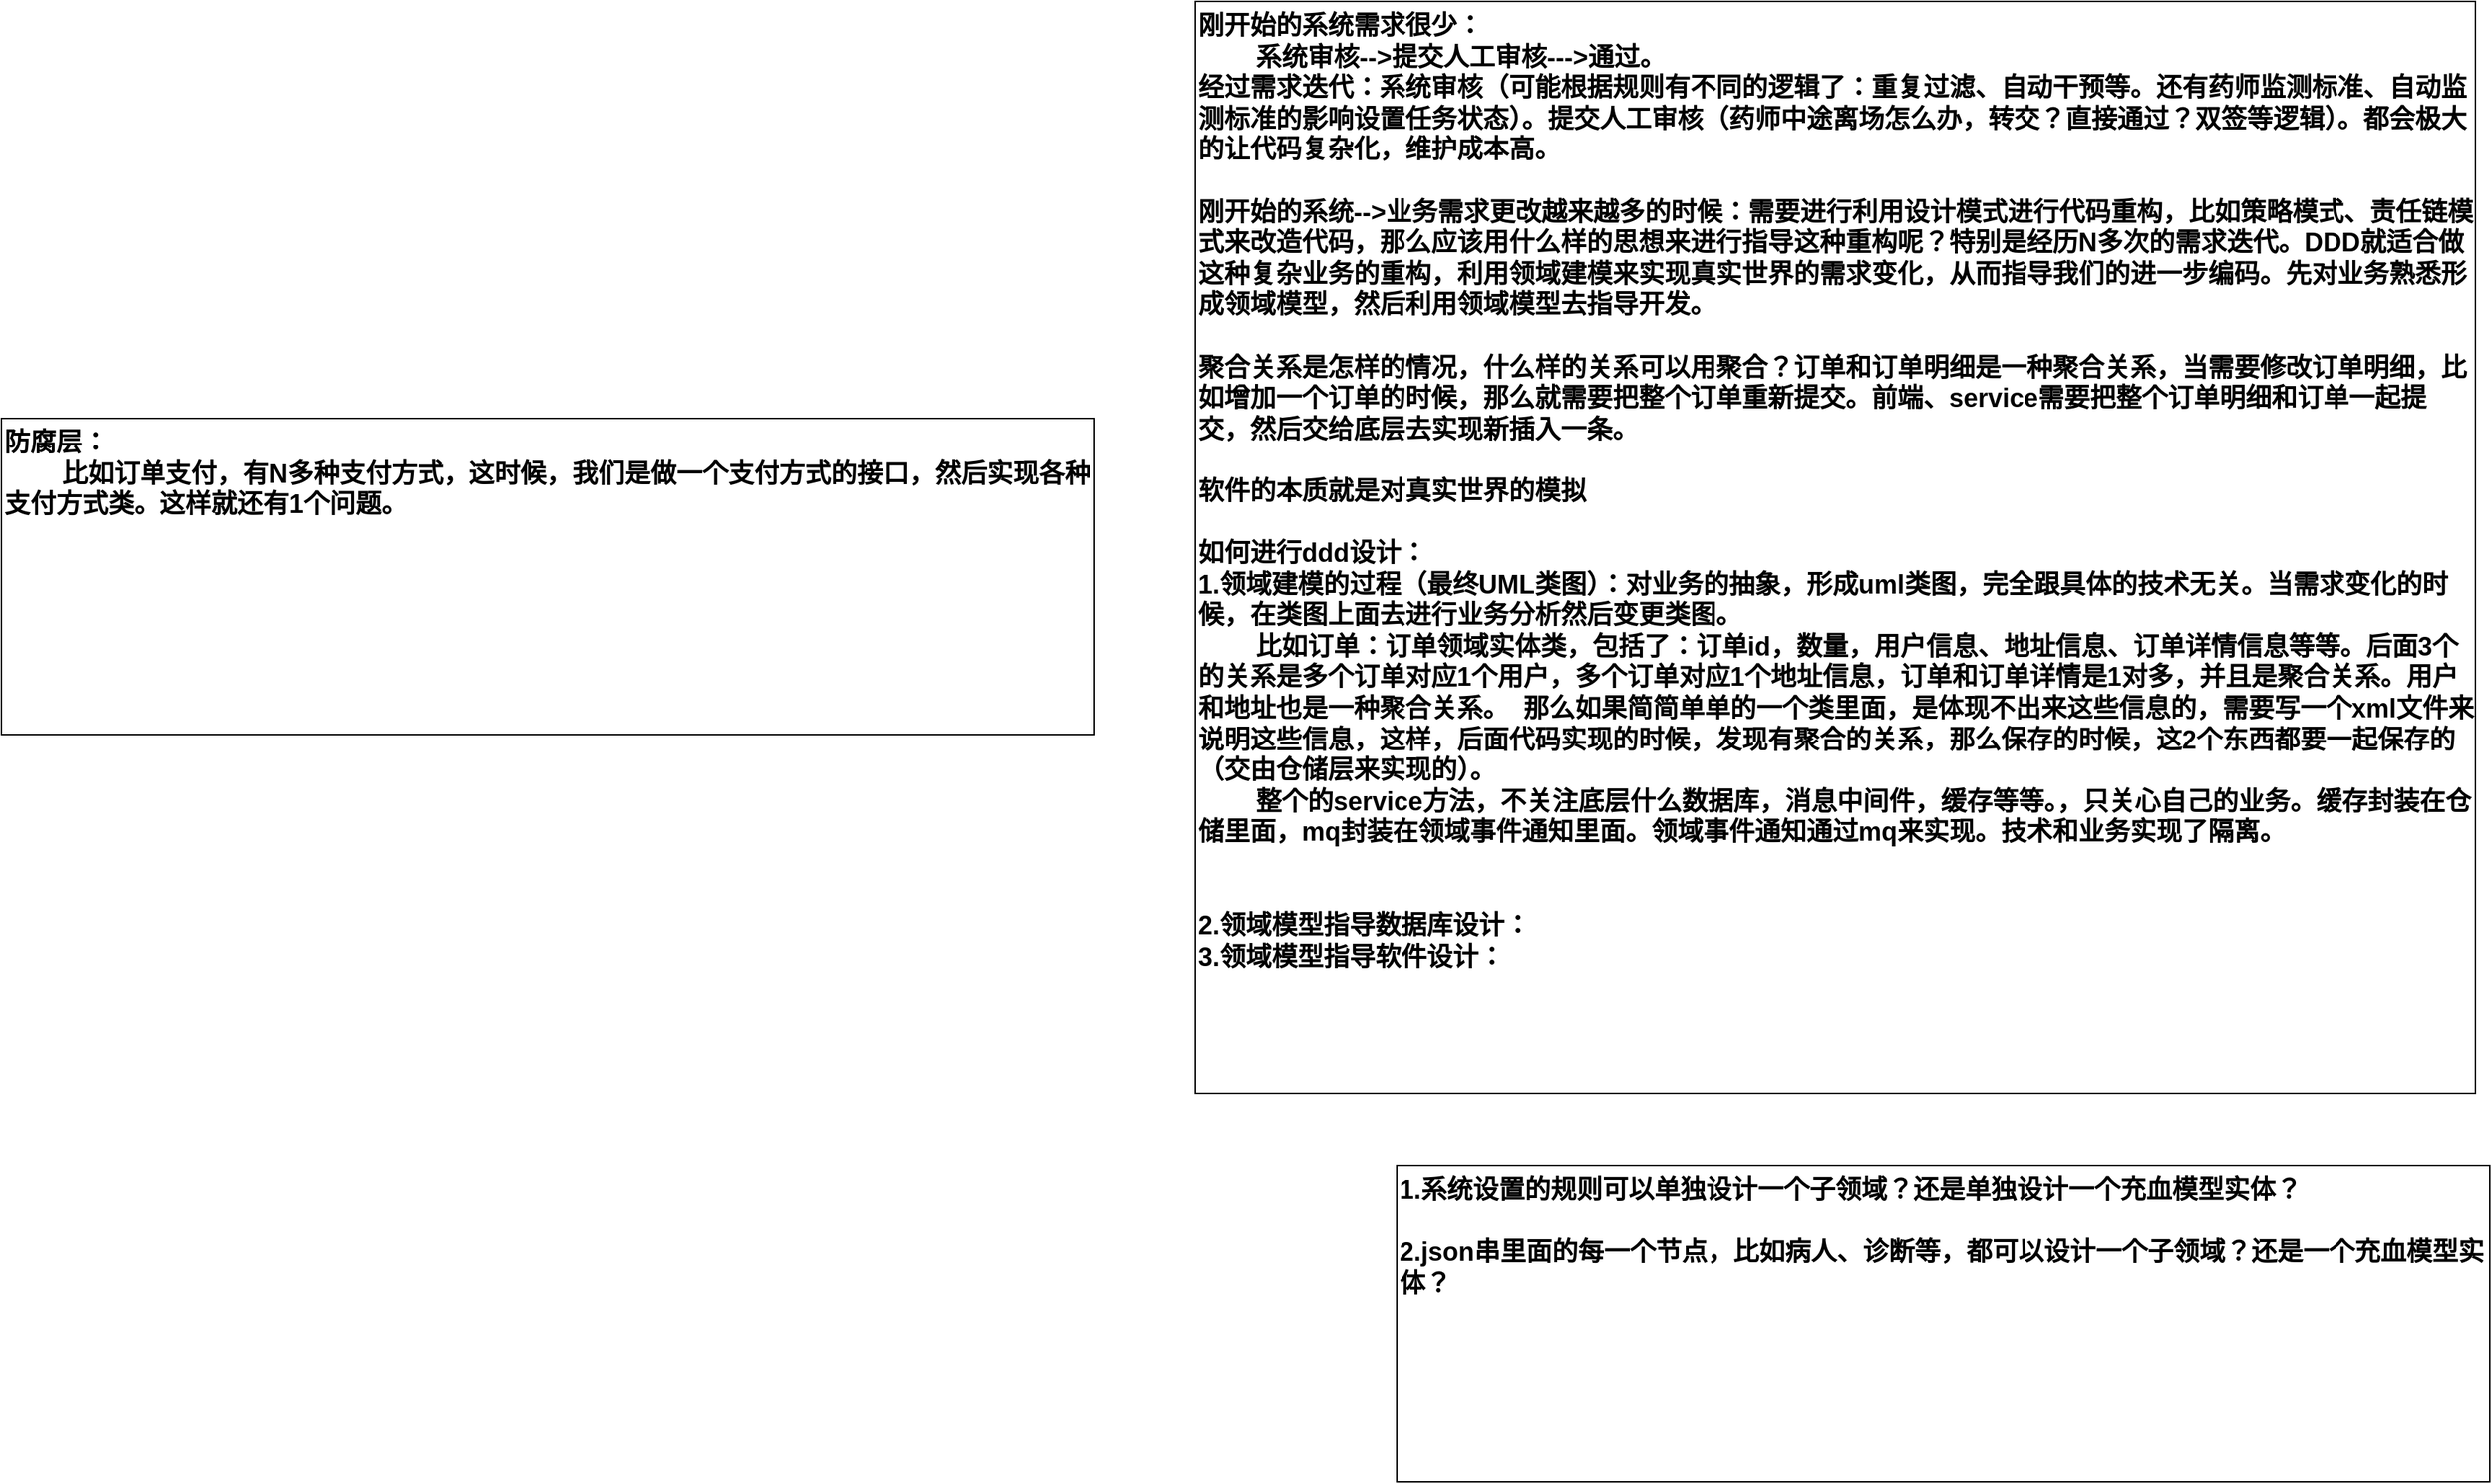 <mxfile version="27.1.4">
  <diagram name="第 1 页" id="4cmuizqChZSZ_57hS7zJ">
    <mxGraphModel dx="3691" dy="2242" grid="1" gridSize="10" guides="1" tooltips="1" connect="1" arrows="1" fold="1" page="1" pageScale="1" pageWidth="827" pageHeight="1169" math="0" shadow="0">
      <root>
        <mxCell id="0" />
        <mxCell id="1" parent="0" />
        <mxCell id="rPxvf-ZjiWcw2DGCV5X8-1" value="1.系统设置的规则可以单独设计一个子领域？还是单独设计一个充血模型实体？&lt;div&gt;&lt;br&gt;&lt;/div&gt;&lt;div&gt;2.json串里面的每一个节点，比如病人、诊断等，都可以设计一个子领域？还是一个充血模型实体？&lt;/div&gt;" style="rounded=0;whiteSpace=wrap;html=1;fontStyle=1;fontSize=18;verticalAlign=top;align=left;" parent="1" vertex="1">
          <mxGeometry x="30" y="280" width="760" height="220" as="geometry" />
        </mxCell>
        <mxCell id="rPxvf-ZjiWcw2DGCV5X8-2" value="刚开始的系统需求很少：&lt;div&gt;&lt;span style=&quot;white-space: pre;&quot;&gt;&#x9;&lt;/span&gt;系统审核--&amp;gt;提交人工审核---&amp;gt;通过。&lt;br&gt;&lt;/div&gt;&lt;div&gt;经过需求迭代：系统审核（可能根据规则有不同的逻辑了：重复过滤、自动干预等。还有药师监测标准、自动监测标准的影响设置任务状态）。提交人工审核（药师中途离场怎么办，转交？直接通过？双签等逻辑）。都会极大的让代码复杂化，维护成本高。&lt;/div&gt;&lt;div&gt;&lt;br&gt;&lt;/div&gt;&lt;div&gt;刚开始的系统--&amp;gt;业务需求更改越来越多的时候：需要进行利用设计模式进行代码重构，比如策略模式、责任链模式来改造代码，那么应该用什么样的思想来进行指导这种重构呢？特别是经历N多次的需求迭代。DDD就适合做这种复杂业务的重构，利用领域建模来实现真实世界的需求变化，从而指导我们的进一步编码。先对业务熟悉形成领域模型，然后利用领域模型去指导开发。&lt;/div&gt;&lt;div&gt;&lt;br&gt;&lt;/div&gt;&lt;div&gt;聚合关系是怎样的情况，什么样的关系可以用聚合？订单和订单明细是一种聚合关系，当需要修改订单明细，比如增加一个订单的时候，那么就需要把整个订单重新提交。前端、service需要把整个订单明细和订单一起提交，然后交给底层去实现新插入一条。&lt;/div&gt;&lt;div&gt;&lt;br&gt;&lt;/div&gt;&lt;div&gt;软件的本质就是对真实世界的模拟&lt;/div&gt;&lt;div&gt;&lt;br&gt;&lt;/div&gt;&lt;div&gt;如何进行ddd设计：&lt;/div&gt;&lt;div&gt;1.领域建模的过程（最终UML类图）：对业务的抽象，形成uml类图，完全跟具体的技术无关。当需求变化的时候，在类图上面去进行业务分析然后变更类图。&lt;/div&gt;&lt;div&gt;&lt;span style=&quot;white-space: pre;&quot;&gt;&#x9;&lt;/span&gt;比如订单：订单领域实体类，包括了：订单id，数量，用户信息、地址信息、订单详情信息等等。后面3个的关系是多个订单对应1个用户，多个订单对应1个地址信息，订单和订单详情是1对多，并且是聚合关系。用户和地址也是一种聚合关系。&amp;nbsp; 那么如果简简单单的一个类里面，是体现不出来这些信息的，需要写一个xml文件来说明这些信息，这样，后面代码实现的时候，发现有聚合的关系，那么保存的时候，这2个东西都要一起保存的（交由仓储层来实现的）。&lt;br&gt;&lt;/div&gt;&lt;div&gt;&lt;span style=&quot;white-space: pre;&quot;&gt;&#x9;&lt;/span&gt;整个的service方法，不关注底层什么数据库，消息中间件，缓存等等。，只关心自己的业务。缓存封装在仓储里面，mq封装在领域事件通知里面。领域事件通知通过mq来实现。技术和业务实现了隔离。&lt;br&gt;&lt;/div&gt;&lt;div&gt;&lt;br&gt;&lt;/div&gt;&lt;div&gt;&lt;br&gt;&lt;/div&gt;&lt;div&gt;2.领域模型指导数据库设计：&lt;/div&gt;&lt;div&gt;3.领域模型指导软件设计：&lt;/div&gt;" style="rounded=0;whiteSpace=wrap;html=1;fontStyle=1;fontSize=18;verticalAlign=top;align=left;" parent="1" vertex="1">
          <mxGeometry x="-110" y="-530" width="890" height="760" as="geometry" />
        </mxCell>
        <mxCell id="UmYx8IvlajbbxUEQeoFi-1" value="防腐层：&lt;div&gt;&lt;span style=&quot;white-space: pre;&quot;&gt;&#x9;&lt;/span&gt;比如订单支付，有N多种支付方式，这时候，我们是做一个支付方式的接口，然后实现各种支付方式类。这样就还有1个问题。&lt;br&gt;&lt;/div&gt;" style="rounded=0;whiteSpace=wrap;html=1;fontStyle=1;fontSize=18;verticalAlign=top;align=left;" vertex="1" parent="1">
          <mxGeometry x="-940" y="-240" width="760" height="220" as="geometry" />
        </mxCell>
      </root>
    </mxGraphModel>
  </diagram>
</mxfile>
